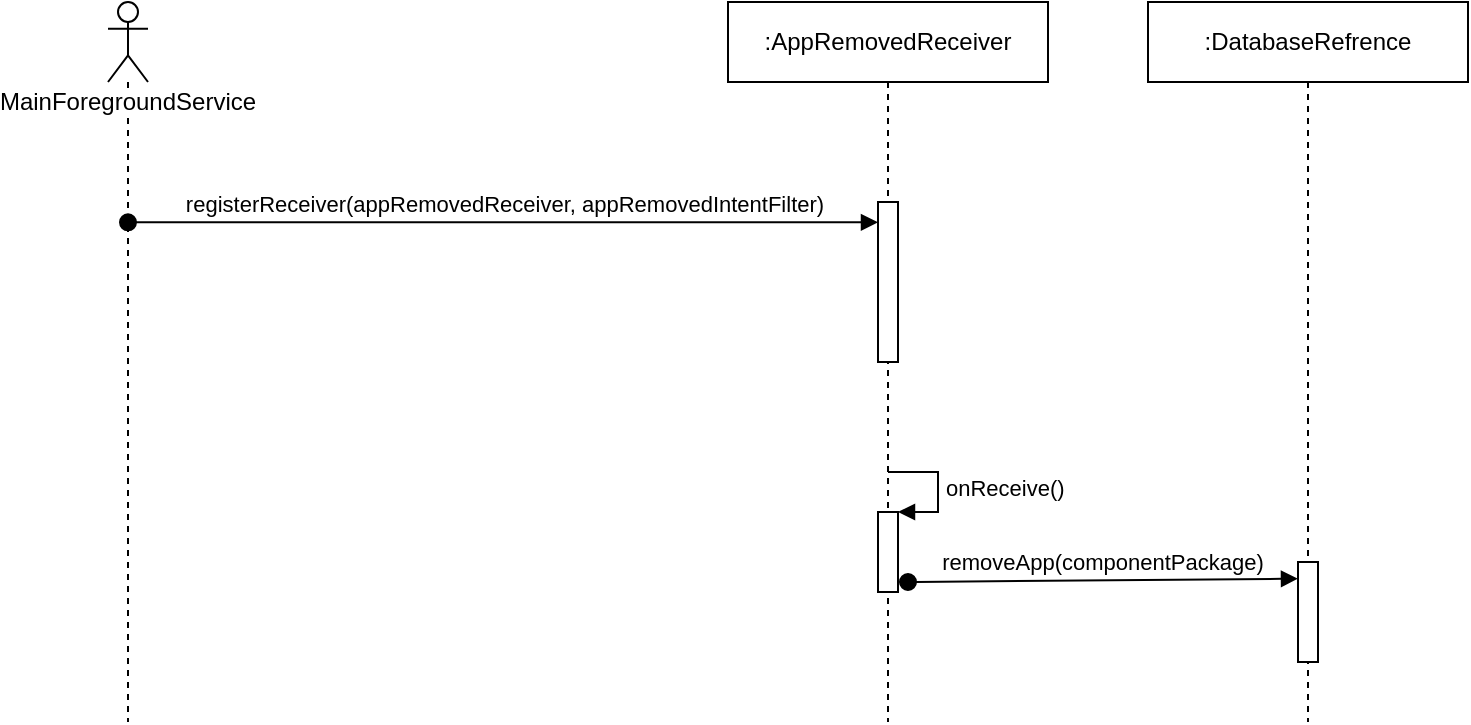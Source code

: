 <mxfile version="10.9.3" type="device"><diagram id="yAP5f_h1tzlB47HyYrlT" name="Page-1"><mxGraphModel dx="1503" dy="1066" grid="1" gridSize="10" guides="1" tooltips="1" connect="1" arrows="1" fold="1" page="1" pageScale="1" pageWidth="850" pageHeight="1100" math="0" shadow="0"><root><mxCell id="0"/><mxCell id="1" parent="0"/><mxCell id="lbiRug522V5xKP3TWKJA-1" value="MainForegroundService" style="shape=umlLifeline;participant=umlActor;perimeter=lifelinePerimeter;whiteSpace=wrap;html=1;container=1;collapsible=0;recursiveResize=0;verticalAlign=top;spacingTop=36;labelBackgroundColor=#ffffff;outlineConnect=0;" parent="1" vertex="1"><mxGeometry x="120" y="80" width="20" height="360" as="geometry"/></mxCell><mxCell id="lbiRug522V5xKP3TWKJA-2" value=":DatabaseRefrence" style="shape=umlLifeline;perimeter=lifelinePerimeter;whiteSpace=wrap;html=1;container=1;collapsible=0;recursiveResize=0;outlineConnect=0;" parent="1" vertex="1"><mxGeometry x="640" y="80" width="160" height="360" as="geometry"/></mxCell><mxCell id="lbiRug522V5xKP3TWKJA-3" value="" style="html=1;points=[];perimeter=orthogonalPerimeter;" parent="lbiRug522V5xKP3TWKJA-2" vertex="1"><mxGeometry x="75" y="280" width="10" height="50" as="geometry"/></mxCell><mxCell id="lbiRug522V5xKP3TWKJA-5" value=":AppRemovedReceiver" style="shape=umlLifeline;perimeter=lifelinePerimeter;whiteSpace=wrap;html=1;container=1;collapsible=0;recursiveResize=0;outlineConnect=0;" parent="1" vertex="1"><mxGeometry x="430" y="80" width="160" height="360" as="geometry"/></mxCell><mxCell id="lbiRug522V5xKP3TWKJA-7" value="" style="html=1;points=[];perimeter=orthogonalPerimeter;" parent="lbiRug522V5xKP3TWKJA-5" vertex="1"><mxGeometry x="75" y="100" width="10" height="80" as="geometry"/></mxCell><mxCell id="lbiRug522V5xKP3TWKJA-8" value="" style="html=1;points=[];perimeter=orthogonalPerimeter;" parent="lbiRug522V5xKP3TWKJA-5" vertex="1"><mxGeometry x="75" y="255" width="10" height="40" as="geometry"/></mxCell><mxCell id="lbiRug522V5xKP3TWKJA-9" value="onReceive()" style="edgeStyle=orthogonalEdgeStyle;html=1;align=left;spacingLeft=2;endArrow=block;rounded=0;entryX=1;entryY=0;" parent="lbiRug522V5xKP3TWKJA-5" target="lbiRug522V5xKP3TWKJA-8" edge="1"><mxGeometry relative="1" as="geometry"><mxPoint x="80" y="235" as="sourcePoint"/><Array as="points"><mxPoint x="105" y="235"/></Array></mxGeometry></mxCell><mxCell id="lbiRug522V5xKP3TWKJA-10" value="removeApp(componentPackage)" style="html=1;verticalAlign=bottom;startArrow=oval;startFill=1;endArrow=block;startSize=8;entryX=0;entryY=0.167;entryDx=0;entryDy=0;entryPerimeter=0;" parent="lbiRug522V5xKP3TWKJA-5" target="lbiRug522V5xKP3TWKJA-3" edge="1"><mxGeometry width="60" relative="1" as="geometry"><mxPoint x="90" y="290" as="sourcePoint"/><mxPoint x="140" y="290" as="targetPoint"/></mxGeometry></mxCell><mxCell id="lbiRug522V5xKP3TWKJA-11" value="registerReceiver(appRemovedReceiver, appRemovedIntentFilter)" style="html=1;verticalAlign=bottom;startArrow=oval;endArrow=block;startSize=8;exitX=0.5;exitY=0.306;exitDx=0;exitDy=0;exitPerimeter=0;" parent="1" source="lbiRug522V5xKP3TWKJA-1" target="lbiRug522V5xKP3TWKJA-7" edge="1"><mxGeometry relative="1" as="geometry"><mxPoint x="140" y="190" as="sourcePoint"/></mxGeometry></mxCell></root></mxGraphModel></diagram></mxfile>